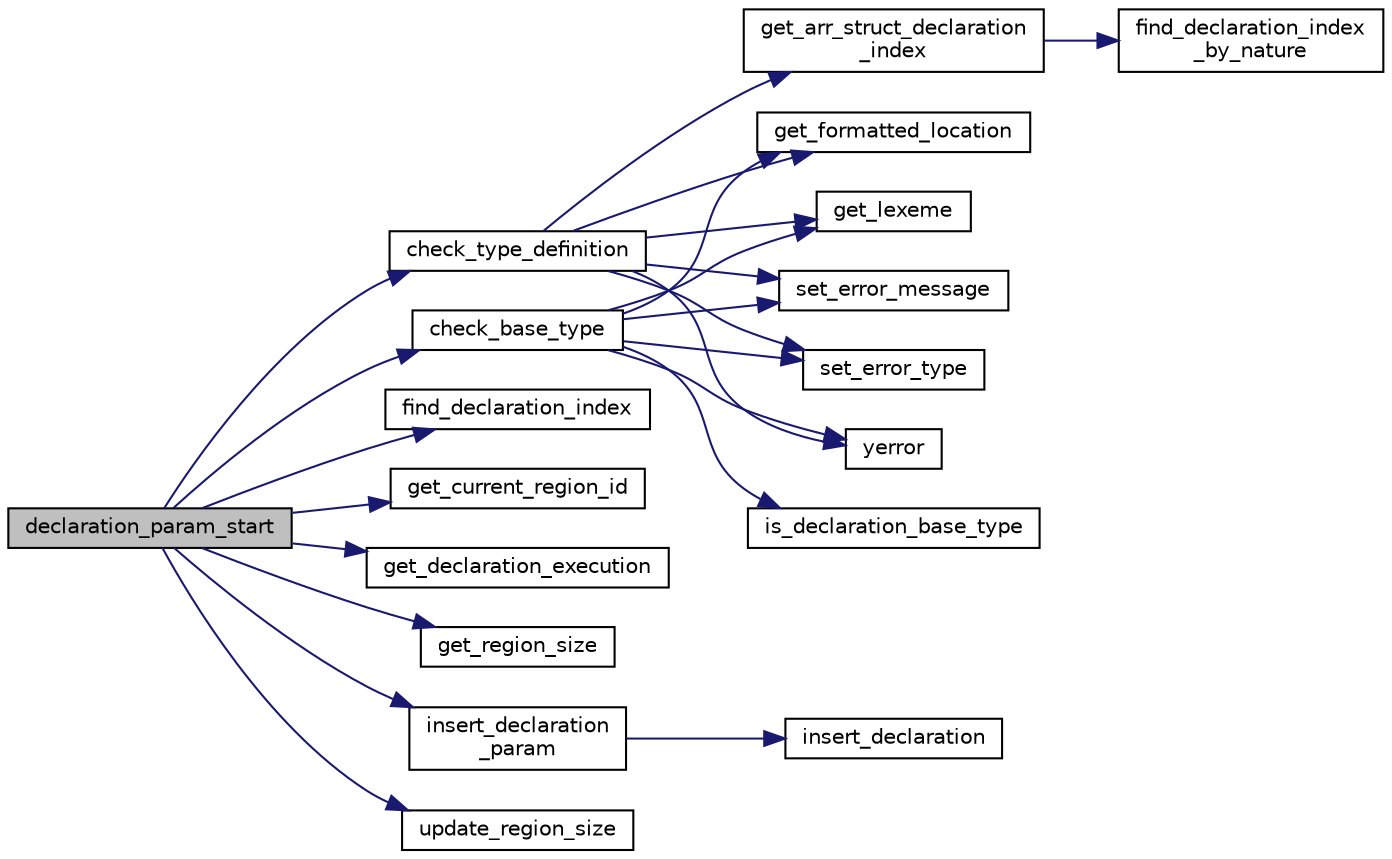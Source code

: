 digraph "declaration_param_start"
{
 // LATEX_PDF_SIZE
  edge [fontname="Helvetica",fontsize="10",labelfontname="Helvetica",labelfontsize="10"];
  node [fontname="Helvetica",fontsize="10",shape=record];
  rankdir="LR";
  Node1 [label="declaration_param_start",height=0.2,width=0.4,color="black", fillcolor="grey75", style="filled", fontcolor="black",tooltip="Starts the declaration of a parameter."];
  Node1 -> Node2 [color="midnightblue",fontsize="10",style="solid",fontname="Helvetica"];
  Node2 [label="check_base_type",height=0.2,width=0.4,color="black", fillcolor="white", style="filled",URL="$d2/d71/type__validation_8c.html#a5787d66f109d016f22256dc3a5f84435",tooltip="Validates that the lexicographic index is a base type."];
  Node2 -> Node3 [color="midnightblue",fontsize="10",style="solid",fontname="Helvetica"];
  Node3 [label="get_formatted_location",height=0.2,width=0.4,color="black", fillcolor="white", style="filled",URL="$d0/d15/errors_8c.html#a68d1ccae372534af850e06d48b45d638",tooltip="Returns a formatted string containing the current file, line, and column."];
  Node2 -> Node4 [color="midnightblue",fontsize="10",style="solid",fontname="Helvetica"];
  Node4 [label="get_lexeme",height=0.2,width=0.4,color="black", fillcolor="white", style="filled",URL="$d0/d92/lexeme__table_8c.html#ab176cfe8b410c1f87237ed115a0d8df4",tooltip="Retrieves the lexeme at the given index."];
  Node2 -> Node5 [color="midnightblue",fontsize="10",style="solid",fontname="Helvetica"];
  Node5 [label="is_declaration_base_type",height=0.2,width=0.4,color="black", fillcolor="white", style="filled",URL="$dd/d3e/declaration__table_8c.html#a0d9073ef901b312b251556411474e440",tooltip="Checks if a declaration is a base type."];
  Node2 -> Node6 [color="midnightblue",fontsize="10",style="solid",fontname="Helvetica"];
  Node6 [label="set_error_message",height=0.2,width=0.4,color="black", fillcolor="white", style="filled",URL="$d0/d15/errors_8c.html#a4eba1d90a88e13e4b1beada48a1c2b9d",tooltip="Sets the error message of the provided Error struct."];
  Node2 -> Node7 [color="midnightblue",fontsize="10",style="solid",fontname="Helvetica"];
  Node7 [label="set_error_type",height=0.2,width=0.4,color="black", fillcolor="white", style="filled",URL="$d0/d15/errors_8c.html#aff32bbfac01af1967382165ffc1d5607",tooltip="Sets the error type of the provided Error struct."];
  Node2 -> Node8 [color="midnightblue",fontsize="10",style="solid",fontname="Helvetica"];
  Node8 [label="yerror",height=0.2,width=0.4,color="black", fillcolor="white", style="filled",URL="$d0/d15/errors_8c.html#a362b4d026b806baabf4d0654eea096a8",tooltip="Prints a formatted error message based on the provided Error struct and exits the program."];
  Node1 -> Node9 [color="midnightblue",fontsize="10",style="solid",fontname="Helvetica"];
  Node9 [label="check_type_definition",height=0.2,width=0.4,color="black", fillcolor="white", style="filled",URL="$d2/d71/type__validation_8c.html#ab2be243b7af9ae3fdecace4260ed430d",tooltip="Validates the definition of a type."];
  Node9 -> Node10 [color="midnightblue",fontsize="10",style="solid",fontname="Helvetica"];
  Node10 [label="get_arr_struct_declaration\l_index",height=0.2,width=0.4,color="black", fillcolor="white", style="filled",URL="$d2/d71/type__validation_8c.html#a2826420c3e7c29f271899a3b50ac40c8",tooltip="Retrieves the declaration index of an array or struct."];
  Node10 -> Node11 [color="midnightblue",fontsize="10",style="solid",fontname="Helvetica"];
  Node11 [label="find_declaration_index\l_by_nature",height=0.2,width=0.4,color="black", fillcolor="white", style="filled",URL="$dc/de9/declaration__table_8h.html#a8d20d657d482952631adde5763e985c8",tooltip="Finds the index of a declaration with the specified lexicographic index and nature...."];
  Node9 -> Node3 [color="midnightblue",fontsize="10",style="solid",fontname="Helvetica"];
  Node9 -> Node4 [color="midnightblue",fontsize="10",style="solid",fontname="Helvetica"];
  Node9 -> Node6 [color="midnightblue",fontsize="10",style="solid",fontname="Helvetica"];
  Node9 -> Node7 [color="midnightblue",fontsize="10",style="solid",fontname="Helvetica"];
  Node9 -> Node8 [color="midnightblue",fontsize="10",style="solid",fontname="Helvetica"];
  Node1 -> Node12 [color="midnightblue",fontsize="10",style="solid",fontname="Helvetica"];
  Node12 [label="find_declaration_index",height=0.2,width=0.4,color="black", fillcolor="white", style="filled",URL="$dc/de9/declaration__table_8h.html#aa3f16ed63745dfbda78a449e4a354d5f",tooltip="Finds the index of a declaration with the specified lexicographic index. This function is used to ens..."];
  Node1 -> Node13 [color="midnightblue",fontsize="10",style="solid",fontname="Helvetica"];
  Node13 [label="get_current_region_id",height=0.2,width=0.4,color="black", fillcolor="white", style="filled",URL="$d8/d88/region__table_8c.html#a49272dbdea0b5157804dc85964e15469",tooltip="Gets the ID of the current region."];
  Node1 -> Node14 [color="midnightblue",fontsize="10",style="solid",fontname="Helvetica"];
  Node14 [label="get_declaration_execution",height=0.2,width=0.4,color="black", fillcolor="white", style="filled",URL="$dd/d3e/declaration__table_8c.html#aaac3e6193717aaccc629ddcb3c678f81",tooltip="Gets the execution information of a declaration."];
  Node1 -> Node15 [color="midnightblue",fontsize="10",style="solid",fontname="Helvetica"];
  Node15 [label="get_region_size",height=0.2,width=0.4,color="black", fillcolor="white", style="filled",URL="$d8/d88/region__table_8c.html#a6174d3ae3d2b95fc38b10285c2dd14f9",tooltip="Gets the size of the region at the specified index."];
  Node1 -> Node16 [color="midnightblue",fontsize="10",style="solid",fontname="Helvetica"];
  Node16 [label="insert_declaration\l_param",height=0.2,width=0.4,color="black", fillcolor="white", style="filled",URL="$dd/d3e/declaration__table_8c.html#a73848ad30539999525bd2df078e09cf3",tooltip="Inserts a parameter declaration into the table."];
  Node16 -> Node17 [color="midnightblue",fontsize="10",style="solid",fontname="Helvetica"];
  Node17 [label="insert_declaration",height=0.2,width=0.4,color="black", fillcolor="white", style="filled",URL="$dd/d3e/declaration__table_8c.html#a43c491a0b81e9249ceccebe651dc9a87",tooltip="Inserts a declaration into the table."];
  Node1 -> Node18 [color="midnightblue",fontsize="10",style="solid",fontname="Helvetica"];
  Node18 [label="update_region_size",height=0.2,width=0.4,color="black", fillcolor="white", style="filled",URL="$d8/d88/region__table_8c.html#a36985dd80d85c10f81a505ec691943b8",tooltip="Updates the size of the region at the specified index."];
}
